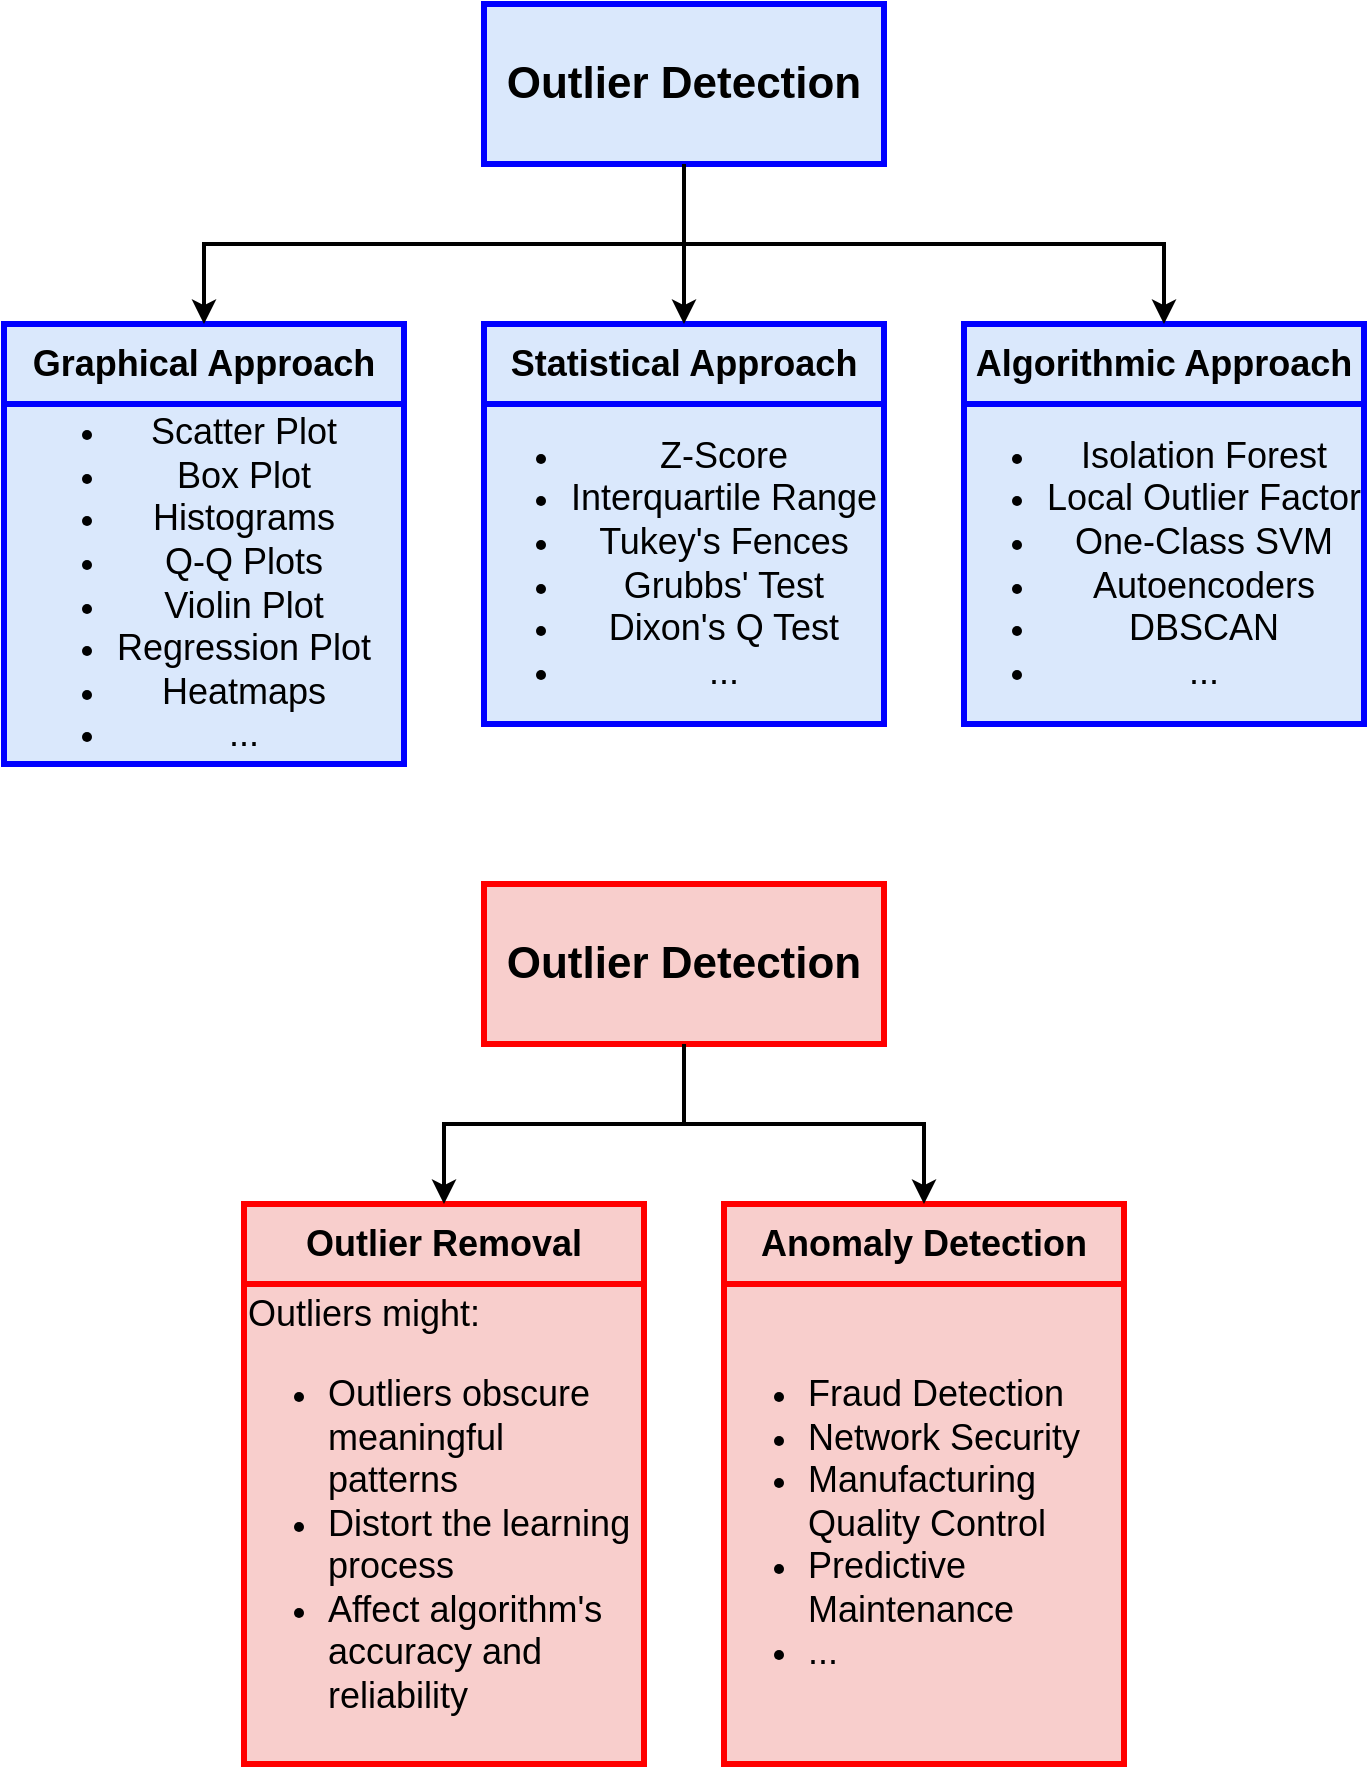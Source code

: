<mxfile version="21.7.5" type="device">
  <diagram name="Pagina-1" id="Lw8gnWpmZgrCEJIqLmGG">
    <mxGraphModel dx="1434" dy="844" grid="1" gridSize="10" guides="1" tooltips="1" connect="1" arrows="1" fold="1" page="1" pageScale="1" pageWidth="827" pageHeight="1169" math="0" shadow="0">
      <root>
        <mxCell id="0" />
        <mxCell id="1" parent="0" />
        <mxCell id="n571CwM6qqDmZCjy4yoN-1" value="Outlier Detection" style="rounded=0;whiteSpace=wrap;html=1;fillColor=#dae8fc;strokeColor=#0000FF;fontStyle=1;fontSize=22;strokeWidth=3;" vertex="1" parent="1">
          <mxGeometry x="320" y="40" width="200" height="80" as="geometry" />
        </mxCell>
        <mxCell id="n571CwM6qqDmZCjy4yoN-2" value="Graphical Approach" style="rounded=0;whiteSpace=wrap;html=1;fillColor=#dae8fc;strokeColor=#0000FF;fontStyle=1;fontSize=18;strokeWidth=3;" vertex="1" parent="1">
          <mxGeometry x="80" y="200" width="200" height="40" as="geometry" />
        </mxCell>
        <mxCell id="n571CwM6qqDmZCjy4yoN-3" value="&lt;ul style=&quot;font-size: 18px;&quot;&gt;&lt;li style=&quot;font-size: 18px;&quot;&gt;&lt;span style=&quot;font-weight: 400; font-size: 18px;&quot;&gt;Scatter Plot&lt;/span&gt;&lt;/li&gt;&lt;li style=&quot;font-size: 18px;&quot;&gt;&lt;span style=&quot;font-weight: 400; font-size: 18px;&quot;&gt;Box Plot&lt;/span&gt;&lt;/li&gt;&lt;li style=&quot;font-size: 18px;&quot;&gt;&lt;span style=&quot;font-weight: 400; font-size: 18px;&quot;&gt;Histograms&lt;/span&gt;&lt;/li&gt;&lt;li style=&quot;font-size: 18px;&quot;&gt;&lt;span style=&quot;font-weight: 400; font-size: 18px;&quot;&gt;Q-Q Plots&lt;/span&gt;&lt;/li&gt;&lt;li style=&quot;font-size: 18px;&quot;&gt;&lt;span style=&quot;font-weight: 400; font-size: 18px;&quot;&gt;Violin Plot&lt;/span&gt;&lt;/li&gt;&lt;li style=&quot;font-size: 18px;&quot;&gt;&lt;span style=&quot;font-weight: 400; font-size: 18px;&quot;&gt;Regression Plot&lt;/span&gt;&lt;/li&gt;&lt;li style=&quot;font-size: 18px;&quot;&gt;&lt;span style=&quot;font-weight: 400; font-size: 18px;&quot;&gt;Heatmaps&lt;/span&gt;&lt;/li&gt;&lt;li style=&quot;font-size: 18px;&quot;&gt;&lt;span style=&quot;font-weight: 400; font-size: 18px;&quot;&gt;...&lt;/span&gt;&lt;/li&gt;&lt;/ul&gt;" style="rounded=0;whiteSpace=wrap;html=1;fillColor=#dae8fc;strokeColor=#0000FF;fontStyle=1;fontSize=18;align=center;strokeWidth=3;" vertex="1" parent="1">
          <mxGeometry x="80" y="240" width="200" height="180" as="geometry" />
        </mxCell>
        <mxCell id="n571CwM6qqDmZCjy4yoN-4" value="Statistical Approach" style="rounded=0;whiteSpace=wrap;html=1;fillColor=#dae8fc;strokeColor=#0000FF;fontStyle=1;fontSize=18;strokeWidth=3;" vertex="1" parent="1">
          <mxGeometry x="320" y="200" width="200" height="40" as="geometry" />
        </mxCell>
        <mxCell id="n571CwM6qqDmZCjy4yoN-5" value="&lt;ul style=&quot;font-size: 18px;&quot;&gt;&lt;li style=&quot;font-size: 18px;&quot;&gt;Z-Score&lt;/li&gt;&lt;li style=&quot;font-size: 18px;&quot;&gt;Interquartile Range&lt;/li&gt;&lt;li style=&quot;font-size: 18px;&quot;&gt;Tukey&#39;s Fences&lt;/li&gt;&lt;li style=&quot;font-size: 18px;&quot;&gt;Grubbs&#39; Test&lt;/li&gt;&lt;li style=&quot;font-size: 18px;&quot;&gt;Dixon&#39;s Q Test&lt;/li&gt;&lt;li style=&quot;font-size: 18px;&quot;&gt;...&lt;/li&gt;&lt;/ul&gt;" style="rounded=0;whiteSpace=wrap;html=1;fillColor=#dae8fc;strokeColor=#0000FF;fontStyle=0;fontSize=18;align=center;strokeWidth=3;verticalAlign=middle;" vertex="1" parent="1">
          <mxGeometry x="320" y="240" width="200" height="160" as="geometry" />
        </mxCell>
        <mxCell id="n571CwM6qqDmZCjy4yoN-6" value="Algorithmic Approach" style="rounded=0;whiteSpace=wrap;html=1;fillColor=#dae8fc;strokeColor=#0000FF;fontStyle=1;fontSize=18;strokeWidth=3;" vertex="1" parent="1">
          <mxGeometry x="560" y="200" width="200" height="40" as="geometry" />
        </mxCell>
        <mxCell id="n571CwM6qqDmZCjy4yoN-7" value="&lt;ul style=&quot;font-size: 18px;&quot;&gt;&lt;li style=&quot;font-size: 18px;&quot;&gt;Isolation Forest&lt;/li&gt;&lt;li style=&quot;font-size: 18px;&quot;&gt;Local Outlier Factor&lt;/li&gt;&lt;li style=&quot;font-size: 18px;&quot;&gt;One-Class SVM&lt;/li&gt;&lt;li style=&quot;font-size: 18px;&quot;&gt;Autoencoders&lt;/li&gt;&lt;li style=&quot;font-size: 18px;&quot;&gt;DBSCAN&lt;/li&gt;&lt;li style=&quot;font-size: 18px;&quot;&gt;...&lt;/li&gt;&lt;/ul&gt;" style="rounded=0;whiteSpace=wrap;html=1;fillColor=#dae8fc;strokeColor=#0000FF;fontStyle=0;fontSize=18;align=center;strokeWidth=3;verticalAlign=middle;" vertex="1" parent="1">
          <mxGeometry x="560" y="240" width="200" height="160" as="geometry" />
        </mxCell>
        <mxCell id="n571CwM6qqDmZCjy4yoN-8" value="" style="endArrow=classic;html=1;rounded=0;exitX=0.5;exitY=1;exitDx=0;exitDy=0;entryX=0.5;entryY=0;entryDx=0;entryDy=0;strokeWidth=2;" edge="1" parent="1" source="n571CwM6qqDmZCjy4yoN-1" target="n571CwM6qqDmZCjy4yoN-2">
          <mxGeometry width="50" height="50" relative="1" as="geometry">
            <mxPoint x="350" y="590" as="sourcePoint" />
            <mxPoint x="400" y="540" as="targetPoint" />
            <Array as="points">
              <mxPoint x="420" y="160" />
              <mxPoint x="180" y="160" />
            </Array>
          </mxGeometry>
        </mxCell>
        <mxCell id="n571CwM6qqDmZCjy4yoN-9" value="" style="endArrow=classic;html=1;rounded=0;entryX=0.5;entryY=0;entryDx=0;entryDy=0;exitX=0.5;exitY=1;exitDx=0;exitDy=0;strokeWidth=2;" edge="1" parent="1" source="n571CwM6qqDmZCjy4yoN-1" target="n571CwM6qqDmZCjy4yoN-4">
          <mxGeometry width="50" height="50" relative="1" as="geometry">
            <mxPoint x="390" y="390" as="sourcePoint" />
            <mxPoint x="440" y="340" as="targetPoint" />
          </mxGeometry>
        </mxCell>
        <mxCell id="n571CwM6qqDmZCjy4yoN-10" value="" style="endArrow=classic;html=1;rounded=0;exitX=0.5;exitY=1;exitDx=0;exitDy=0;entryX=0.5;entryY=0;entryDx=0;entryDy=0;strokeWidth=2;" edge="1" parent="1" source="n571CwM6qqDmZCjy4yoN-1" target="n571CwM6qqDmZCjy4yoN-6">
          <mxGeometry width="50" height="50" relative="1" as="geometry">
            <mxPoint x="430" y="130" as="sourcePoint" />
            <mxPoint x="190" y="210" as="targetPoint" />
            <Array as="points">
              <mxPoint x="420" y="160" />
              <mxPoint x="660" y="160" />
            </Array>
          </mxGeometry>
        </mxCell>
        <mxCell id="n571CwM6qqDmZCjy4yoN-11" value="Outlier Detection" style="rounded=0;whiteSpace=wrap;html=1;fillColor=#f8cecc;strokeColor=#FF0000;fontStyle=1;fontSize=22;strokeWidth=3;" vertex="1" parent="1">
          <mxGeometry x="320" y="480" width="200" height="80" as="geometry" />
        </mxCell>
        <mxCell id="n571CwM6qqDmZCjy4yoN-12" value="Outlier Removal" style="rounded=0;whiteSpace=wrap;html=1;fillColor=#f8cecc;strokeColor=#FF0000;fontStyle=1;fontSize=18;strokeWidth=3;" vertex="1" parent="1">
          <mxGeometry x="200" y="640" width="200" height="40" as="geometry" />
        </mxCell>
        <mxCell id="n571CwM6qqDmZCjy4yoN-13" value="&lt;span style=&quot;font-weight: 400; background-color: initial;&quot;&gt;Outliers might:&lt;br&gt;&lt;/span&gt;&lt;ul style=&quot;font-size: 18px;&quot;&gt;&lt;li&gt;&lt;span style=&quot;font-weight: 400; background-color: initial;&quot;&gt;Outliers obscure meaningful patterns&lt;/span&gt;&lt;/li&gt;&lt;li style=&quot;font-size: 18px;&quot;&gt;&lt;span style=&quot;font-weight: 400;&quot;&gt;Distort the learning process&lt;/span&gt;&lt;/li&gt;&lt;li style=&quot;font-size: 18px;&quot;&gt;&lt;span style=&quot;font-weight: 400;&quot;&gt;Affect algorithm&#39;s accuracy and reliability&lt;/span&gt;&lt;/li&gt;&lt;/ul&gt;" style="rounded=0;whiteSpace=wrap;html=1;fillColor=#f8cecc;strokeColor=#FF0000;fontStyle=1;fontSize=18;align=left;strokeWidth=3;" vertex="1" parent="1">
          <mxGeometry x="200" y="680" width="200" height="240" as="geometry" />
        </mxCell>
        <mxCell id="n571CwM6qqDmZCjy4yoN-14" value="Anomaly Detection" style="rounded=0;whiteSpace=wrap;html=1;fillColor=#f8cecc;strokeColor=#FF0000;fontStyle=1;fontSize=18;strokeWidth=3;" vertex="1" parent="1">
          <mxGeometry x="440" y="640" width="200" height="40" as="geometry" />
        </mxCell>
        <mxCell id="n571CwM6qqDmZCjy4yoN-15" value="&lt;ul style=&quot;font-size: 18px;&quot;&gt;&lt;li&gt;&lt;span style=&quot;font-weight: 400;&quot;&gt;Fraud Detection&lt;/span&gt;&lt;/li&gt;&lt;li&gt;&lt;span style=&quot;font-weight: 400;&quot;&gt;Network Security&lt;/span&gt;&lt;/li&gt;&lt;li&gt;&lt;span style=&quot;font-weight: 400;&quot;&gt;Manufacturing Quality Control&lt;/span&gt;&lt;/li&gt;&lt;li&gt;&lt;span style=&quot;font-weight: 400;&quot;&gt;Predictive Maintenance&lt;/span&gt;&lt;/li&gt;&lt;li&gt;&lt;span style=&quot;font-weight: 400;&quot;&gt;...&lt;/span&gt;&lt;/li&gt;&lt;/ul&gt;" style="rounded=0;whiteSpace=wrap;html=1;fillColor=#f8cecc;strokeColor=#FF0000;fontStyle=1;fontSize=18;align=left;strokeWidth=3;" vertex="1" parent="1">
          <mxGeometry x="440" y="680" width="200" height="240" as="geometry" />
        </mxCell>
        <mxCell id="n571CwM6qqDmZCjy4yoN-16" value="" style="endArrow=classic;html=1;rounded=0;exitX=0.5;exitY=1;exitDx=0;exitDy=0;entryX=0.5;entryY=0;entryDx=0;entryDy=0;strokeWidth=2;" edge="1" parent="1" target="n571CwM6qqDmZCjy4yoN-14">
          <mxGeometry width="50" height="50" relative="1" as="geometry">
            <mxPoint x="420" y="560" as="sourcePoint" />
            <mxPoint x="660" y="640" as="targetPoint" />
            <Array as="points">
              <mxPoint x="420" y="600" />
              <mxPoint x="540" y="600" />
            </Array>
          </mxGeometry>
        </mxCell>
        <mxCell id="n571CwM6qqDmZCjy4yoN-17" value="" style="endArrow=classic;html=1;rounded=0;exitX=0.5;exitY=1;exitDx=0;exitDy=0;entryX=0.5;entryY=0;entryDx=0;entryDy=0;strokeWidth=2;" edge="1" parent="1" source="n571CwM6qqDmZCjy4yoN-11" target="n571CwM6qqDmZCjy4yoN-12">
          <mxGeometry width="50" height="50" relative="1" as="geometry">
            <mxPoint x="430" y="570" as="sourcePoint" />
            <mxPoint x="550" y="650" as="targetPoint" />
            <Array as="points">
              <mxPoint x="420" y="600" />
              <mxPoint x="300" y="600" />
            </Array>
          </mxGeometry>
        </mxCell>
      </root>
    </mxGraphModel>
  </diagram>
</mxfile>
